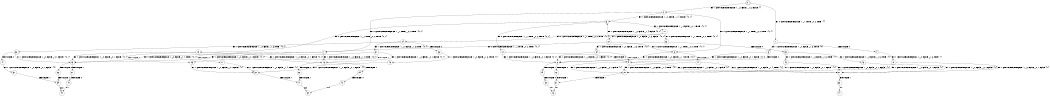 digraph BCG {
size = "7, 10.5";
center = TRUE;
node [shape = circle];
0 [peripheries = 2];
0 -> 1 [label = "EX !0 !ATOMIC_EXCH_BRANCH (1, +1, TRUE, +0, 2, TRUE) !{}"];
0 -> 2 [label = "EX !1 !ATOMIC_EXCH_BRANCH (1, +0, FALSE, +1, 3, FALSE) !{}"];
1 -> 3 [label = "EX !1 !ATOMIC_EXCH_BRANCH (1, +0, FALSE, +1, 3, TRUE) !{0}"];
1 -> 4 [label = "TERMINATE !0"];
2 -> 5 [label = "EX !1 !ATOMIC_EXCH_BRANCH (1, +0, FALSE, +1, 4, FALSE) !{0, 1}"];
2 -> 6 [label = "EX !0 !ATOMIC_EXCH_BRANCH (1, +1, TRUE, +0, 2, TRUE) !{0, 1}"];
2 -> 7 [label = "EX !0 !ATOMIC_EXCH_BRANCH (1, +1, TRUE, +0, 2, TRUE) !{0, 1}"];
3 -> 8 [label = "EX !1 !ATOMIC_EXCH_BRANCH (1, +0, FALSE, +0, 1, FALSE) !{0, 1}"];
3 -> 9 [label = "TERMINATE !0"];
4 -> 10 [label = "EX !1 !ATOMIC_EXCH_BRANCH (1, +0, FALSE, +1, 3, TRUE) !{}"];
5 -> 11 [label = "EX !1 !ATOMIC_EXCH_BRANCH (1, +0, FALSE, +0, 1, TRUE) !{0, 1}"];
5 -> 12 [label = "EX !0 !ATOMIC_EXCH_BRANCH (1, +1, TRUE, +0, 2, TRUE) !{0, 1}"];
5 -> 13 [label = "EX !0 !ATOMIC_EXCH_BRANCH (1, +1, TRUE, +0, 2, TRUE) !{0, 1}"];
6 -> 8 [label = "EX !1 !ATOMIC_EXCH_BRANCH (1, +0, FALSE, +1, 4, TRUE) !{0, 1}"];
6 -> 14 [label = "TERMINATE !0"];
7 -> 15 [label = "EX !1 !ATOMIC_EXCH_BRANCH (1, +0, FALSE, +1, 4, TRUE) !{0, 1}"];
7 -> 16 [label = "EX !1 !ATOMIC_EXCH_BRANCH (1, +0, FALSE, +1, 4, TRUE) !{0, 1}"];
7 -> 17 [label = "TERMINATE !0"];
8 -> 18 [label = "TERMINATE !0"];
8 -> 19 [label = "TERMINATE !1"];
9 -> 20 [label = "EX !1 !ATOMIC_EXCH_BRANCH (1, +0, FALSE, +0, 1, FALSE) !{1}"];
9 -> 21 [label = "EX !1 !ATOMIC_EXCH_BRANCH (1, +0, FALSE, +0, 1, FALSE) !{1}"];
10 -> 20 [label = "EX !1 !ATOMIC_EXCH_BRANCH (1, +0, FALSE, +0, 1, FALSE) !{1}"];
10 -> 21 [label = "EX !1 !ATOMIC_EXCH_BRANCH (1, +0, FALSE, +0, 1, FALSE) !{1}"];
11 -> 22 [label = "EX !1 !ATOMIC_EXCH_BRANCH (1, +0, FALSE, +1, 3, FALSE) !{0, 1}"];
11 -> 23 [label = "EX !0 !ATOMIC_EXCH_BRANCH (1, +1, TRUE, +0, 2, TRUE) !{0, 1}"];
11 -> 24 [label = "EX !0 !ATOMIC_EXCH_BRANCH (1, +1, TRUE, +0, 2, TRUE) !{0, 1}"];
12 -> 8 [label = "EX !1 !ATOMIC_EXCH_BRANCH (1, +0, FALSE, +0, 1, FALSE) !{0, 1}"];
12 -> 9 [label = "TERMINATE !0"];
13 -> 15 [label = "EX !1 !ATOMIC_EXCH_BRANCH (1, +0, FALSE, +0, 1, FALSE) !{0, 1}"];
13 -> 16 [label = "EX !1 !ATOMIC_EXCH_BRANCH (1, +0, FALSE, +0, 1, FALSE) !{0, 1}"];
13 -> 25 [label = "TERMINATE !0"];
14 -> 20 [label = "EX !1 !ATOMIC_EXCH_BRANCH (1, +0, FALSE, +1, 4, TRUE) !{1}"];
14 -> 21 [label = "EX !1 !ATOMIC_EXCH_BRANCH (1, +0, FALSE, +1, 4, TRUE) !{1}"];
15 -> 26 [label = "TERMINATE !0"];
15 -> 27 [label = "TERMINATE !1"];
16 -> 28 [label = "TERMINATE !0"];
16 -> 29 [label = "TERMINATE !1"];
17 -> 30 [label = "EX !1 !ATOMIC_EXCH_BRANCH (1, +0, FALSE, +1, 4, TRUE) !{1}"];
18 -> 31 [label = "TERMINATE !1"];
19 -> 32 [label = "TERMINATE !0"];
20 -> 31 [label = "TERMINATE !1"];
21 -> 33 [label = "TERMINATE !1"];
22 -> 5 [label = "EX !1 !ATOMIC_EXCH_BRANCH (1, +0, FALSE, +1, 4, FALSE) !{0, 1}"];
22 -> 6 [label = "EX !0 !ATOMIC_EXCH_BRANCH (1, +1, TRUE, +0, 2, TRUE) !{0, 1}"];
22 -> 7 [label = "EX !0 !ATOMIC_EXCH_BRANCH (1, +1, TRUE, +0, 2, TRUE) !{0, 1}"];
23 -> 34 [label = "EX !1 !ATOMIC_EXCH_BRANCH (1, +0, FALSE, +1, 3, TRUE) !{0, 1}"];
23 -> 35 [label = "TERMINATE !0"];
24 -> 36 [label = "EX !1 !ATOMIC_EXCH_BRANCH (1, +0, FALSE, +1, 3, TRUE) !{0, 1}"];
24 -> 37 [label = "EX !1 !ATOMIC_EXCH_BRANCH (1, +0, FALSE, +1, 3, TRUE) !{0, 1}"];
24 -> 38 [label = "TERMINATE !0"];
25 -> 30 [label = "EX !1 !ATOMIC_EXCH_BRANCH (1, +0, FALSE, +0, 1, FALSE) !{1}"];
26 -> 39 [label = "TERMINATE !1"];
27 -> 40 [label = "TERMINATE !0"];
28 -> 41 [label = "TERMINATE !1"];
29 -> 42 [label = "TERMINATE !0"];
30 -> 41 [label = "TERMINATE !1"];
31 -> 43 [label = "exit"];
32 -> 43 [label = "exit"];
33 -> 44 [label = "exit"];
34 -> 8 [label = "EX !1 !ATOMIC_EXCH_BRANCH (1, +0, FALSE, +0, 1, FALSE) !{0, 1}"];
34 -> 9 [label = "TERMINATE !0"];
35 -> 45 [label = "EX !1 !ATOMIC_EXCH_BRANCH (1, +0, FALSE, +1, 3, TRUE) !{1}"];
35 -> 46 [label = "EX !1 !ATOMIC_EXCH_BRANCH (1, +0, FALSE, +1, 3, TRUE) !{1}"];
36 -> 15 [label = "EX !1 !ATOMIC_EXCH_BRANCH (1, +0, FALSE, +0, 1, FALSE) !{0, 1}"];
36 -> 47 [label = "TERMINATE !0"];
37 -> 15 [label = "EX !1 !ATOMIC_EXCH_BRANCH (1, +0, FALSE, +0, 1, FALSE) !{0, 1}"];
37 -> 16 [label = "EX !1 !ATOMIC_EXCH_BRANCH (1, +0, FALSE, +0, 1, FALSE) !{0, 1}"];
37 -> 25 [label = "TERMINATE !0"];
38 -> 48 [label = "EX !1 !ATOMIC_EXCH_BRANCH (1, +0, FALSE, +1, 3, TRUE) !{1}"];
39 -> 49 [label = "exit"];
40 -> 49 [label = "exit"];
41 -> 50 [label = "exit"];
42 -> 50 [label = "exit"];
45 -> 20 [label = "EX !1 !ATOMIC_EXCH_BRANCH (1, +0, FALSE, +0, 1, FALSE) !{1}"];
45 -> 21 [label = "EX !1 !ATOMIC_EXCH_BRANCH (1, +0, FALSE, +0, 1, FALSE) !{1}"];
46 -> 21 [label = "EX !1 !ATOMIC_EXCH_BRANCH (1, +0, FALSE, +0, 1, FALSE) !{1}"];
47 -> 51 [label = "EX !1 !ATOMIC_EXCH_BRANCH (1, +0, FALSE, +0, 1, FALSE) !{1}"];
48 -> 30 [label = "EX !1 !ATOMIC_EXCH_BRANCH (1, +0, FALSE, +0, 1, FALSE) !{1}"];
51 -> 39 [label = "TERMINATE !1"];
}
